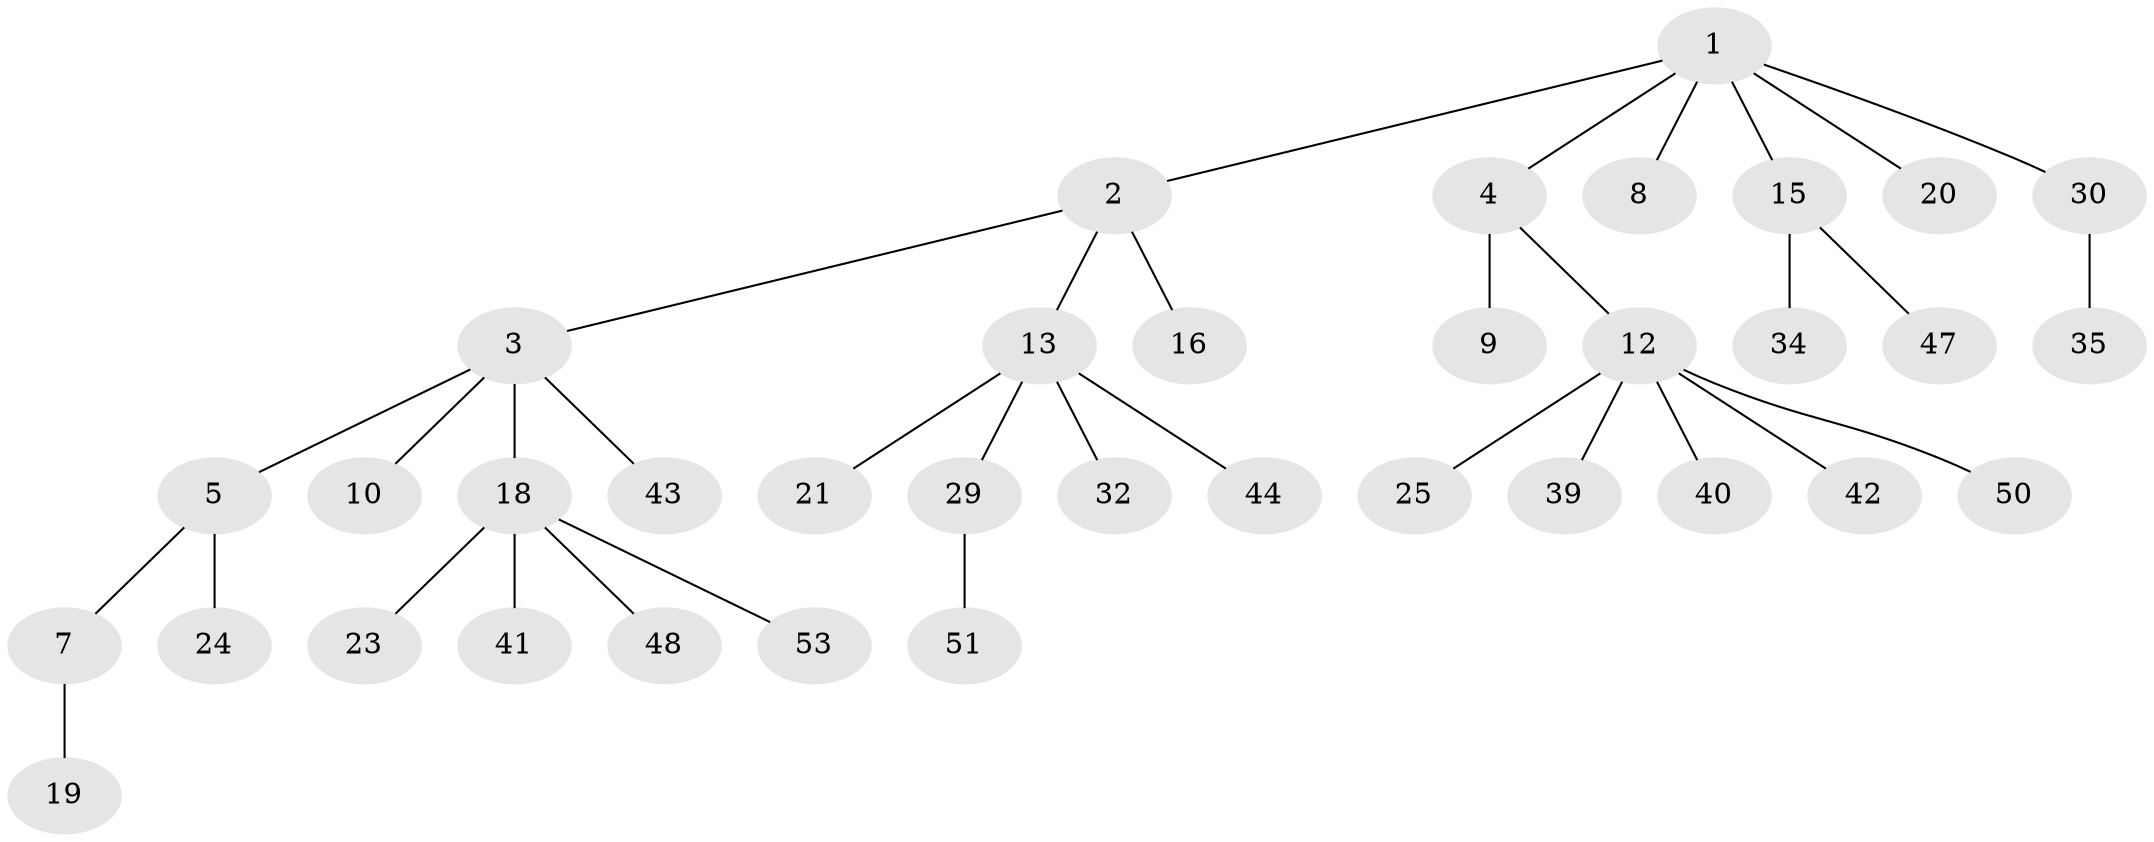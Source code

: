 // original degree distribution, {6: 0.03773584905660377, 5: 0.05660377358490566, 3: 0.07547169811320754, 4: 0.05660377358490566, 2: 0.22641509433962265, 1: 0.5471698113207547}
// Generated by graph-tools (version 1.1) at 2025/42/03/06/25 10:42:02]
// undirected, 36 vertices, 35 edges
graph export_dot {
graph [start="1"]
  node [color=gray90,style=filled];
  1 [super="+11"];
  2 [super="+36"];
  3 [super="+14"];
  4 [super="+6"];
  5 [super="+28"];
  7;
  8 [super="+33"];
  9 [super="+22"];
  10;
  12 [super="+17"];
  13 [super="+31"];
  15 [super="+46"];
  16;
  18 [super="+37"];
  19 [super="+26"];
  20;
  21 [super="+27"];
  23 [super="+49"];
  24;
  25;
  29;
  30 [super="+38"];
  32;
  34;
  35;
  39;
  40;
  41;
  42;
  43;
  44 [super="+45"];
  47;
  48 [super="+52"];
  50;
  51;
  53;
  1 -- 2;
  1 -- 4;
  1 -- 8;
  1 -- 15;
  1 -- 20;
  1 -- 30;
  2 -- 3;
  2 -- 13;
  2 -- 16;
  3 -- 5;
  3 -- 10;
  3 -- 18;
  3 -- 43;
  4 -- 12;
  4 -- 9;
  5 -- 7;
  5 -- 24;
  7 -- 19;
  12 -- 25;
  12 -- 42;
  12 -- 50;
  12 -- 40;
  12 -- 39;
  13 -- 21;
  13 -- 29;
  13 -- 44;
  13 -- 32;
  15 -- 34;
  15 -- 47;
  18 -- 23;
  18 -- 41;
  18 -- 48;
  18 -- 53;
  29 -- 51;
  30 -- 35;
}
